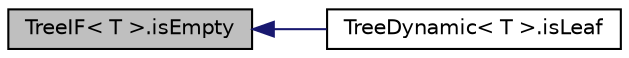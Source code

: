 digraph G
{
  edge [fontname="Helvetica",fontsize="10",labelfontname="Helvetica",labelfontsize="10"];
  node [fontname="Helvetica",fontsize="10",shape=record];
  rankdir="LR";
  Node1 [label="TreeIF\< T \>.isEmpty",height=0.2,width=0.4,color="black", fillcolor="grey75", style="filled" fontcolor="black"];
  Node1 -> Node2 [dir="back",color="midnightblue",fontsize="10",style="solid",fontname="Helvetica"];
  Node2 [label="TreeDynamic\< T \>.isLeaf",height=0.2,width=0.4,color="black", fillcolor="white", style="filled",URL="$d1/d99/classTreeDynamic_3_01T_01_4.html#aa746707e060df5c9d90e5c4b32f531ec"];
}

